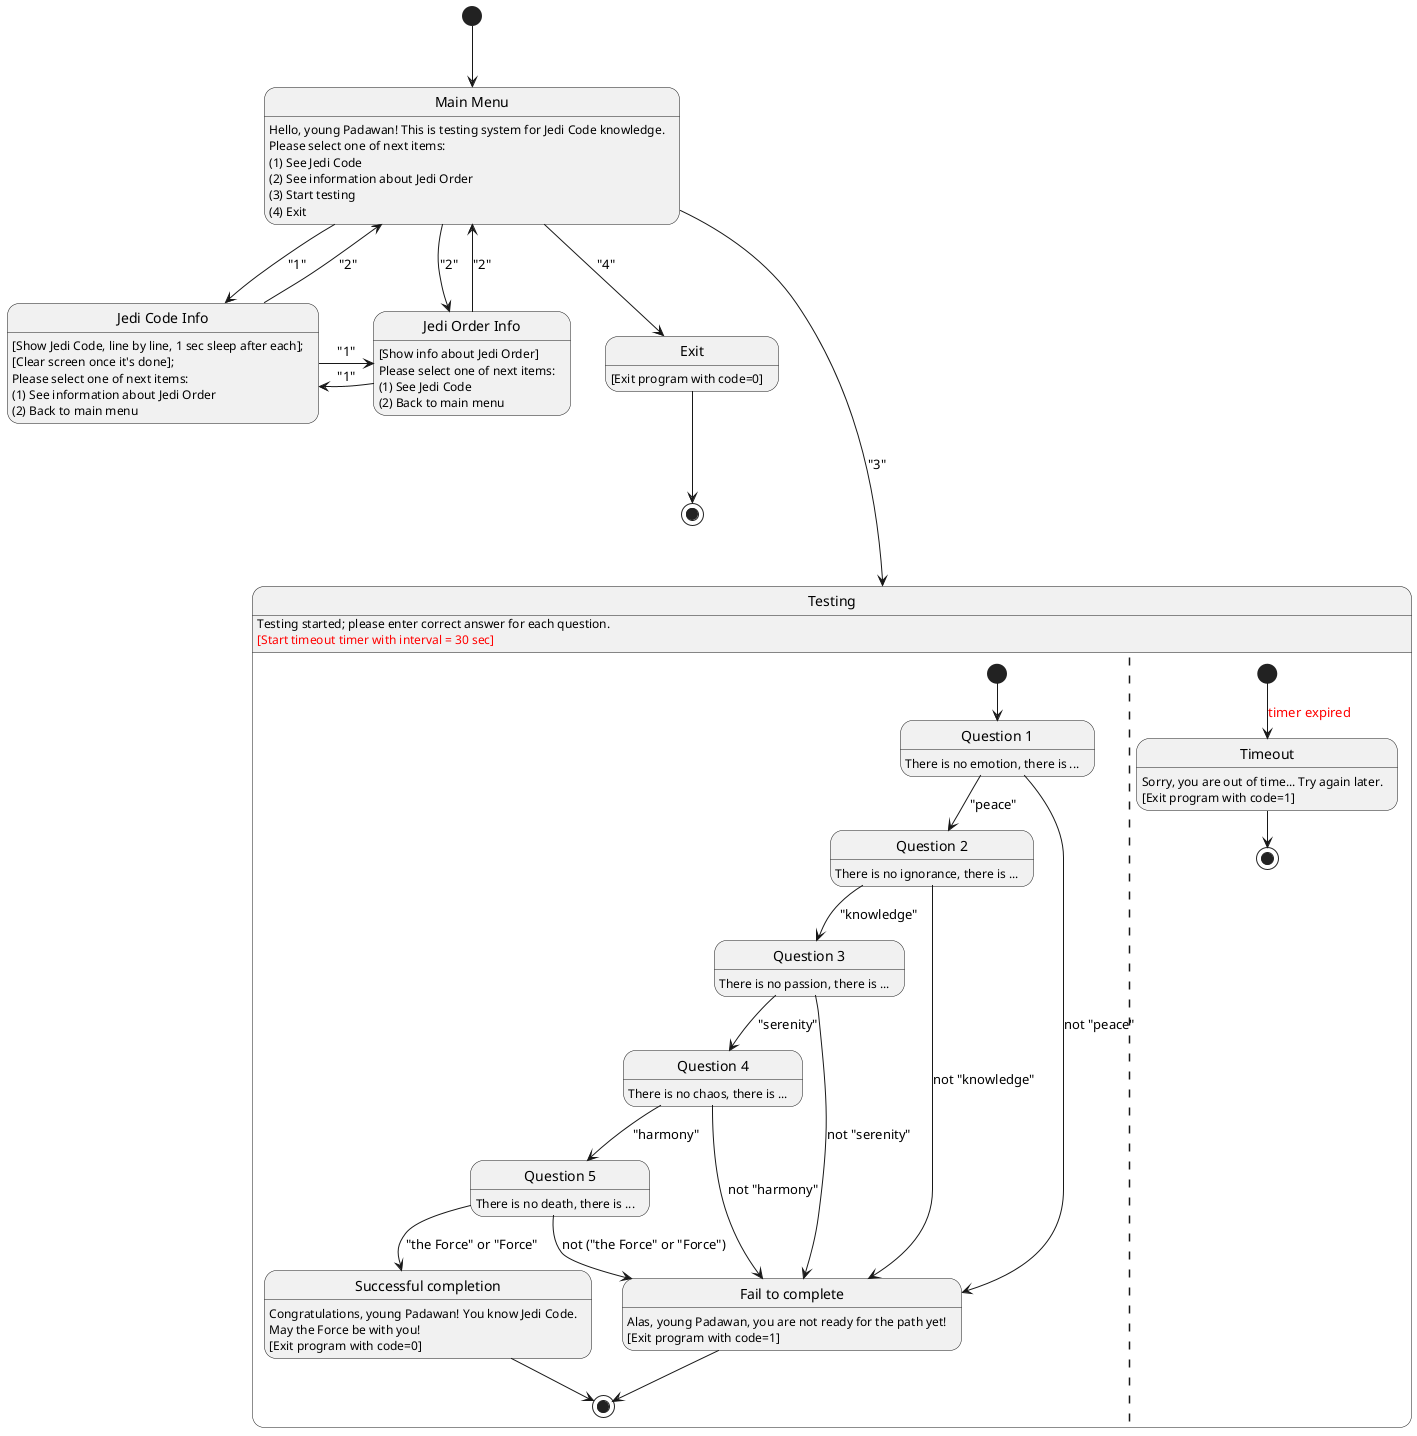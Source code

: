 @startuml

state "Main Menu" as MainMenu
MainMenu : Hello, young Padawan! This is testing system for Jedi Code knowledge.
MainMenu : Please select one of next items:
MainMenu : (1) See Jedi Code
MainMenu : (2) See information about Jedi Order
MainMenu : (3) Start testing
MainMenu : (4) Exit

state "Jedi Code Info" as JediCodeInfo
JediCodeInfo : [Show Jedi Code, line by line, 1 sec sleep after each];
JediCodeInfo : [Clear screen once it's done];
JediCodeInfo : Please select one of next items:
JediCodeInfo : (1) See information about Jedi Order
JediCodeInfo : (2) Back to main menu

state "Jedi Order Info" as JediOrderInfo
JediOrderInfo : [Show info about Jedi Order]
JediOrderInfo : Please select one of next items:
JediOrderInfo : (1) See Jedi Code
JediOrderInfo : (2) Back to main menu

state "Exit" as Exit
Exit : [Exit program with code=0]

[*]		-->		MainMenu
MainMenu	-down->		JediCodeInfo	: "1"
MainMenu	-down->		JediOrderInfo	: "2"
MainMenu	-down--->	Testing		: "3"
MainMenu	-down->		Exit		: "4"
JediCodeInfo	-right->	JediOrderInfo	: "1"
JediCodeInfo	-up->		MainMenu	: "2"
JediOrderInfo	-left->		JediCodeInfo	: "1"
JediOrderInfo	-up->		MainMenu	: "2"
Exit		-->		[*]

Testing : Testing started; please enter correct answer for each question.
Testing : <color:red>[Start timeout timer with interval = 30 sec]</color>
state Testing {
	state "Question 1" as Question1
	Question1 : There is no emotion, there is ...

	state "Question 2" as Question2
	Question2 : There is no ignorance, there is ...

	state "Question 3" as Question3
	Question3 : There is no passion, there is ...

	state "Question 4" as Question4
	Question4 : There is no chaos, there is ...

	state "Question 5" as Question5
	Question5 : There is no death, there is ...

	state "Successful completion" as Success
	Success : Congratulations, young Padawan! You know Jedi Code.
	Success : May the Force be with you!
	Success : [Exit program with code=0]

	state "Fail to complete" as Failure
	Failure : Alas, young Padawan, you are not ready for the path yet!
	Failure : [Exit program with code=1]

	[*]		-down-> Question1
	Question1	-->	Question2	: "peace"
	Question1	-->	Failure		: not "peace"
	Question2	-->	Question3	: "knowledge"
	Question2	-->	Failure		: not "knowledge"
	Question3	-->	Question4	: "serenity"
	Question3	-->	Failure		: not "serenity"
	Question4	-->	Question5	: "harmony"
	Question4	-->	Failure		: not "harmony"
	Question5	-->	Success		: "the Force" or "Force"
	Question5	-->	Failure		: not ("the Force" or "Force")
	Success		-->	[*]
	Failure		-->	[*]

	||

	state "Timeout" as Timeout
	Timeout : Sorry, you are out of time... Try again later.
	Timeout : [Exit program with code=1]

	[*]		-->	Timeout : <color:red>timer expired</color>
	Timeout		-->	[*]
}

@enduml
